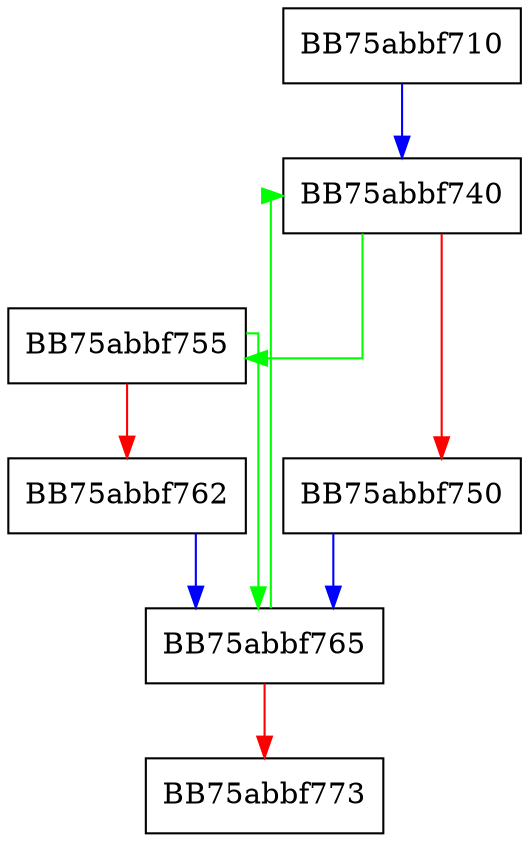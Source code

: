 digraph SSE_psubusw {
  node [shape="box"];
  graph [splines=ortho];
  BB75abbf710 -> BB75abbf740 [color="blue"];
  BB75abbf740 -> BB75abbf755 [color="green"];
  BB75abbf740 -> BB75abbf750 [color="red"];
  BB75abbf750 -> BB75abbf765 [color="blue"];
  BB75abbf755 -> BB75abbf765 [color="green"];
  BB75abbf755 -> BB75abbf762 [color="red"];
  BB75abbf762 -> BB75abbf765 [color="blue"];
  BB75abbf765 -> BB75abbf740 [color="green"];
  BB75abbf765 -> BB75abbf773 [color="red"];
}